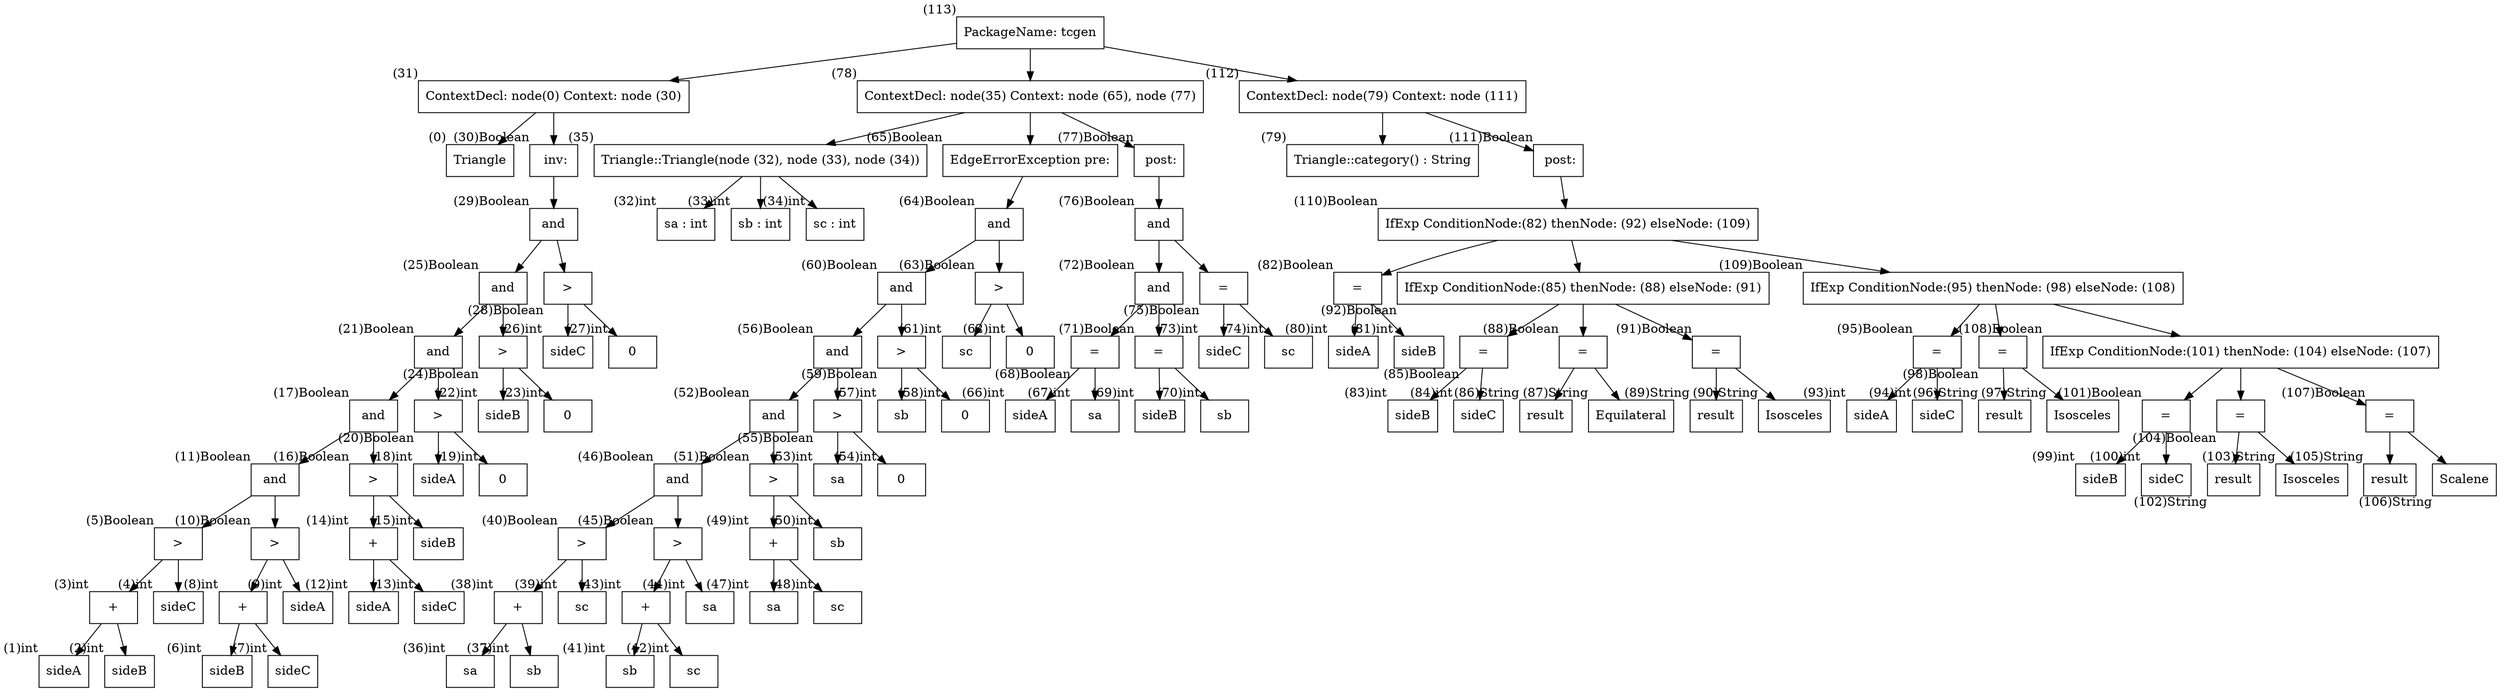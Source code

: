 digraph AST {
  node [shape=box];
  n113 [label="PackageName: tcgen", xlabel="(113)"];
  n113 -> n31;
  n113 -> n78;
  n113 -> n112;
  n31 [label="ContextDecl: node(0) Context: node (30)", xlabel="(31)"];
  n31 -> n0;
  n31 -> n30;
  n78 [label="ContextDecl: node(35) Context: node (65), node (77)", xlabel="(78)"];
  n78 -> n35;
  n78 -> n65;
  n78 -> n77;
  n112 [label="ContextDecl: node(79) Context: node (111)", xlabel="(112)"];
  n112 -> n79;
  n112 -> n111;
  n0 [label="Triangle", xlabel="(0)"];
  n30 [label=" inv:", xlabel="(30)Boolean"];
  n30 -> n29;
  n35 [label="Triangle::Triangle(node (32), node (33), node (34))", xlabel="(35)"];
  n35 -> n32;
  n35 -> n33;
  n35 -> n34;
  n65 [label="EdgeErrorException pre:", xlabel="(65)Boolean"];
  n65 -> n64;
  n77 [label=" post:", xlabel="(77)Boolean"];
  n77 -> n76;
  n79 [label="Triangle::category() : String", xlabel="(79)"];
  n111 [label=" post:", xlabel="(111)Boolean"];
  n111 -> n110;
  n29 [label="and", xlabel="(29)Boolean"];
  n29 -> n25;
  n29 -> n28;
  n32 [label="sa : int", xlabel="(32)int"];
  n33 [label="sb : int", xlabel="(33)int"];
  n34 [label="sc : int", xlabel="(34)int"];
  n64 [label="and", xlabel="(64)Boolean"];
  n64 -> n60;
  n64 -> n63;
  n76 [label="and", xlabel="(76)Boolean"];
  n76 -> n72;
  n76 -> n75;
  n110 [label="IfExp ConditionNode:(82) thenNode: (92) elseNode: (109)", xlabel="(110)Boolean"];
  n110 -> n82;
  n110 -> n92;
  n110 -> n109;
  n25 [label="and", xlabel="(25)Boolean"];
  n25 -> n21;
  n25 -> n24;
  n28 [label=">", xlabel="(28)Boolean"];
  n28 -> n26;
  n28 -> n27;
  n60 [label="and", xlabel="(60)Boolean"];
  n60 -> n56;
  n60 -> n59;
  n63 [label=">", xlabel="(63)Boolean"];
  n63 -> n61;
  n63 -> n62;
  n72 [label="and", xlabel="(72)Boolean"];
  n72 -> n68;
  n72 -> n71;
  n75 [label="=", xlabel="(75)Boolean"];
  n75 -> n73;
  n75 -> n74;
  n82 [label="=", xlabel="(82)Boolean"];
  n82 -> n80;
  n82 -> n81;
  n92 [label="IfExp ConditionNode:(85) thenNode: (88) elseNode: (91)", xlabel="(92)Boolean"];
  n92 -> n85;
  n92 -> n88;
  n92 -> n91;
  n109 [label="IfExp ConditionNode:(95) thenNode: (98) elseNode: (108)", xlabel="(109)Boolean"];
  n109 -> n95;
  n109 -> n98;
  n109 -> n108;
  n21 [label="and", xlabel="(21)Boolean"];
  n21 -> n17;
  n21 -> n20;
  n24 [label=">", xlabel="(24)Boolean"];
  n24 -> n22;
  n24 -> n23;
  n26 [label="sideC", xlabel="(26)int"];
  n27 [label="0", xlabel="(27)int"];
  n56 [label="and", xlabel="(56)Boolean"];
  n56 -> n52;
  n56 -> n55;
  n59 [label=">", xlabel="(59)Boolean"];
  n59 -> n57;
  n59 -> n58;
  n61 [label="sc", xlabel="(61)int"];
  n62 [label="0", xlabel="(62)int"];
  n68 [label="=", xlabel="(68)Boolean"];
  n68 -> n66;
  n68 -> n67;
  n71 [label="=", xlabel="(71)Boolean"];
  n71 -> n69;
  n71 -> n70;
  n73 [label="sideC", xlabel="(73)int"];
  n74 [label="sc", xlabel="(74)int"];
  n80 [label="sideA", xlabel="(80)int"];
  n81 [label="sideB", xlabel="(81)int"];
  n85 [label="=", xlabel="(85)Boolean"];
  n85 -> n83;
  n85 -> n84;
  n88 [label="=", xlabel="(88)Boolean"];
  n88 -> n86;
  n88 -> n87;
  n91 [label="=", xlabel="(91)Boolean"];
  n91 -> n89;
  n91 -> n90;
  n95 [label="=", xlabel="(95)Boolean"];
  n95 -> n93;
  n95 -> n94;
  n98 [label="=", xlabel="(98)Boolean"];
  n98 -> n96;
  n98 -> n97;
  n108 [label="IfExp ConditionNode:(101) thenNode: (104) elseNode: (107)", xlabel="(108)Boolean"];
  n108 -> n101;
  n108 -> n104;
  n108 -> n107;
  n17 [label="and", xlabel="(17)Boolean"];
  n17 -> n11;
  n17 -> n16;
  n20 [label=">", xlabel="(20)Boolean"];
  n20 -> n18;
  n20 -> n19;
  n22 [label="sideB", xlabel="(22)int"];
  n23 [label="0", xlabel="(23)int"];
  n52 [label="and", xlabel="(52)Boolean"];
  n52 -> n46;
  n52 -> n51;
  n55 [label=">", xlabel="(55)Boolean"];
  n55 -> n53;
  n55 -> n54;
  n57 [label="sb", xlabel="(57)int"];
  n58 [label="0", xlabel="(58)int"];
  n66 [label="sideA", xlabel="(66)int"];
  n67 [label="sa", xlabel="(67)int"];
  n69 [label="sideB", xlabel="(69)int"];
  n70 [label="sb", xlabel="(70)int"];
  n83 [label="sideB", xlabel="(83)int"];
  n84 [label="sideC", xlabel="(84)int"];
  n86 [label="result", xlabel="(86)String"];
  n87 [label="Equilateral", xlabel="(87)String"];
  n89 [label="result", xlabel="(89)String"];
  n90 [label="Isosceles", xlabel="(90)String"];
  n93 [label="sideA", xlabel="(93)int"];
  n94 [label="sideC", xlabel="(94)int"];
  n96 [label="result", xlabel="(96)String"];
  n97 [label="Isosceles", xlabel="(97)String"];
  n101 [label="=", xlabel="(101)Boolean"];
  n101 -> n99;
  n101 -> n100;
  n104 [label="=", xlabel="(104)Boolean"];
  n104 -> n102;
  n104 -> n103;
  n107 [label="=", xlabel="(107)Boolean"];
  n107 -> n105;
  n107 -> n106;
  n11 [label="and", xlabel="(11)Boolean"];
  n11 -> n5;
  n11 -> n10;
  n16 [label=">", xlabel="(16)Boolean"];
  n16 -> n14;
  n16 -> n15;
  n18 [label="sideA", xlabel="(18)int"];
  n19 [label="0", xlabel="(19)int"];
  n46 [label="and", xlabel="(46)Boolean"];
  n46 -> n40;
  n46 -> n45;
  n51 [label=">", xlabel="(51)Boolean"];
  n51 -> n49;
  n51 -> n50;
  n53 [label="sa", xlabel="(53)int"];
  n54 [label="0", xlabel="(54)int"];
  n99 [label="sideB", xlabel="(99)int"];
  n100 [label="sideC", xlabel="(100)int"];
  n102 [label="result", xlabel="(102)String"];
  n103 [label="Isosceles", xlabel="(103)String"];
  n105 [label="result", xlabel="(105)String"];
  n106 [label="Scalene", xlabel="(106)String"];
  n5 [label=">", xlabel="(5)Boolean"];
  n5 -> n3;
  n5 -> n4;
  n10 [label=">", xlabel="(10)Boolean"];
  n10 -> n8;
  n10 -> n9;
  n14 [label="+", xlabel="(14)int"];
  n14 -> n12;
  n14 -> n13;
  n15 [label="sideB", xlabel="(15)int"];
  n40 [label=">", xlabel="(40)Boolean"];
  n40 -> n38;
  n40 -> n39;
  n45 [label=">", xlabel="(45)Boolean"];
  n45 -> n43;
  n45 -> n44;
  n49 [label="+", xlabel="(49)int"];
  n49 -> n47;
  n49 -> n48;
  n50 [label="sb", xlabel="(50)int"];
  n3 [label="+", xlabel="(3)int"];
  n3 -> n1;
  n3 -> n2;
  n4 [label="sideC", xlabel="(4)int"];
  n8 [label="+", xlabel="(8)int"];
  n8 -> n6;
  n8 -> n7;
  n9 [label="sideA", xlabel="(9)int"];
  n12 [label="sideA", xlabel="(12)int"];
  n13 [label="sideC", xlabel="(13)int"];
  n38 [label="+", xlabel="(38)int"];
  n38 -> n36;
  n38 -> n37;
  n39 [label="sc", xlabel="(39)int"];
  n43 [label="+", xlabel="(43)int"];
  n43 -> n41;
  n43 -> n42;
  n44 [label="sa", xlabel="(44)int"];
  n47 [label="sa", xlabel="(47)int"];
  n48 [label="sc", xlabel="(48)int"];
  n1 [label="sideA", xlabel="(1)int"];
  n2 [label="sideB", xlabel="(2)int"];
  n6 [label="sideB", xlabel="(6)int"];
  n7 [label="sideC", xlabel="(7)int"];
  n36 [label="sa", xlabel="(36)int"];
  n37 [label="sb", xlabel="(37)int"];
  n41 [label="sb", xlabel="(41)int"];
  n42 [label="sc", xlabel="(42)int"];
}
